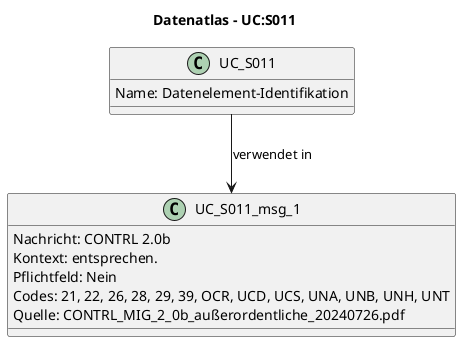 @startuml
title Datenatlas – UC:S011
class UC_S011 {
  Name: Datenelement-Identifikation
}
class UC_S011_msg_1 {
  Nachricht: CONTRL 2.0b
  Kontext: entsprechen.
  Pflichtfeld: Nein
  Codes: 21, 22, 26, 28, 29, 39, OCR, UCD, UCS, UNA, UNB, UNH, UNT
  Quelle: CONTRL_MIG_2_0b_außerordentliche_20240726.pdf
}
UC_S011 --> UC_S011_msg_1 : verwendet in
@enduml